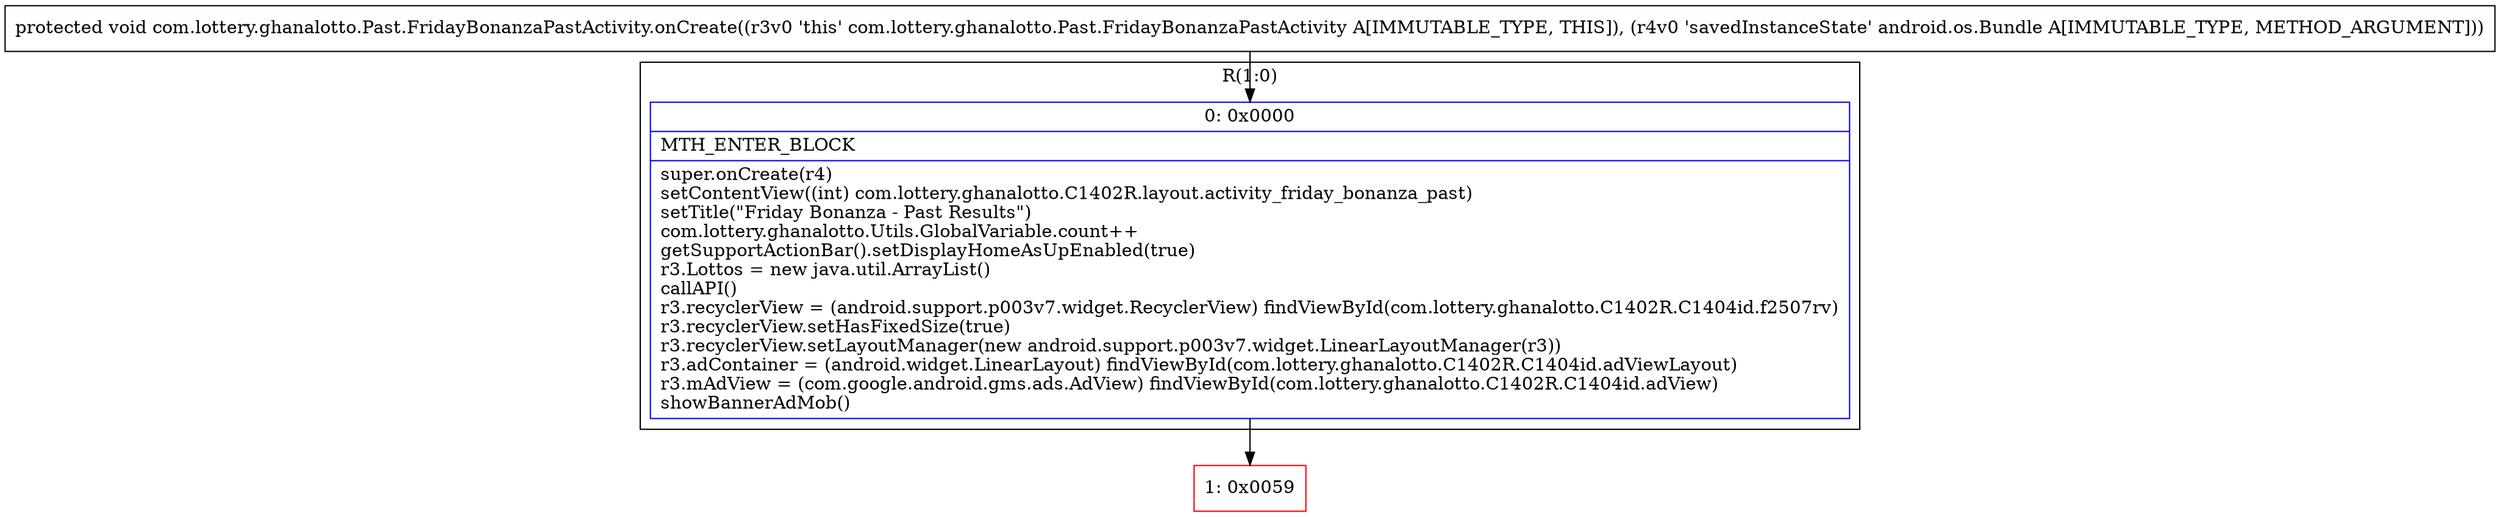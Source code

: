 digraph "CFG forcom.lottery.ghanalotto.Past.FridayBonanzaPastActivity.onCreate(Landroid\/os\/Bundle;)V" {
subgraph cluster_Region_10005845 {
label = "R(1:0)";
node [shape=record,color=blue];
Node_0 [shape=record,label="{0\:\ 0x0000|MTH_ENTER_BLOCK\l|super.onCreate(r4)\lsetContentView((int) com.lottery.ghanalotto.C1402R.layout.activity_friday_bonanza_past)\lsetTitle(\"Friday Bonanza \- Past Results\")\lcom.lottery.ghanalotto.Utils.GlobalVariable.count++\lgetSupportActionBar().setDisplayHomeAsUpEnabled(true)\lr3.Lottos = new java.util.ArrayList()\lcallAPI()\lr3.recyclerView = (android.support.p003v7.widget.RecyclerView) findViewById(com.lottery.ghanalotto.C1402R.C1404id.f2507rv)\lr3.recyclerView.setHasFixedSize(true)\lr3.recyclerView.setLayoutManager(new android.support.p003v7.widget.LinearLayoutManager(r3))\lr3.adContainer = (android.widget.LinearLayout) findViewById(com.lottery.ghanalotto.C1402R.C1404id.adViewLayout)\lr3.mAdView = (com.google.android.gms.ads.AdView) findViewById(com.lottery.ghanalotto.C1402R.C1404id.adView)\lshowBannerAdMob()\l}"];
}
Node_1 [shape=record,color=red,label="{1\:\ 0x0059}"];
MethodNode[shape=record,label="{protected void com.lottery.ghanalotto.Past.FridayBonanzaPastActivity.onCreate((r3v0 'this' com.lottery.ghanalotto.Past.FridayBonanzaPastActivity A[IMMUTABLE_TYPE, THIS]), (r4v0 'savedInstanceState' android.os.Bundle A[IMMUTABLE_TYPE, METHOD_ARGUMENT])) }"];
MethodNode -> Node_0;
Node_0 -> Node_1;
}

